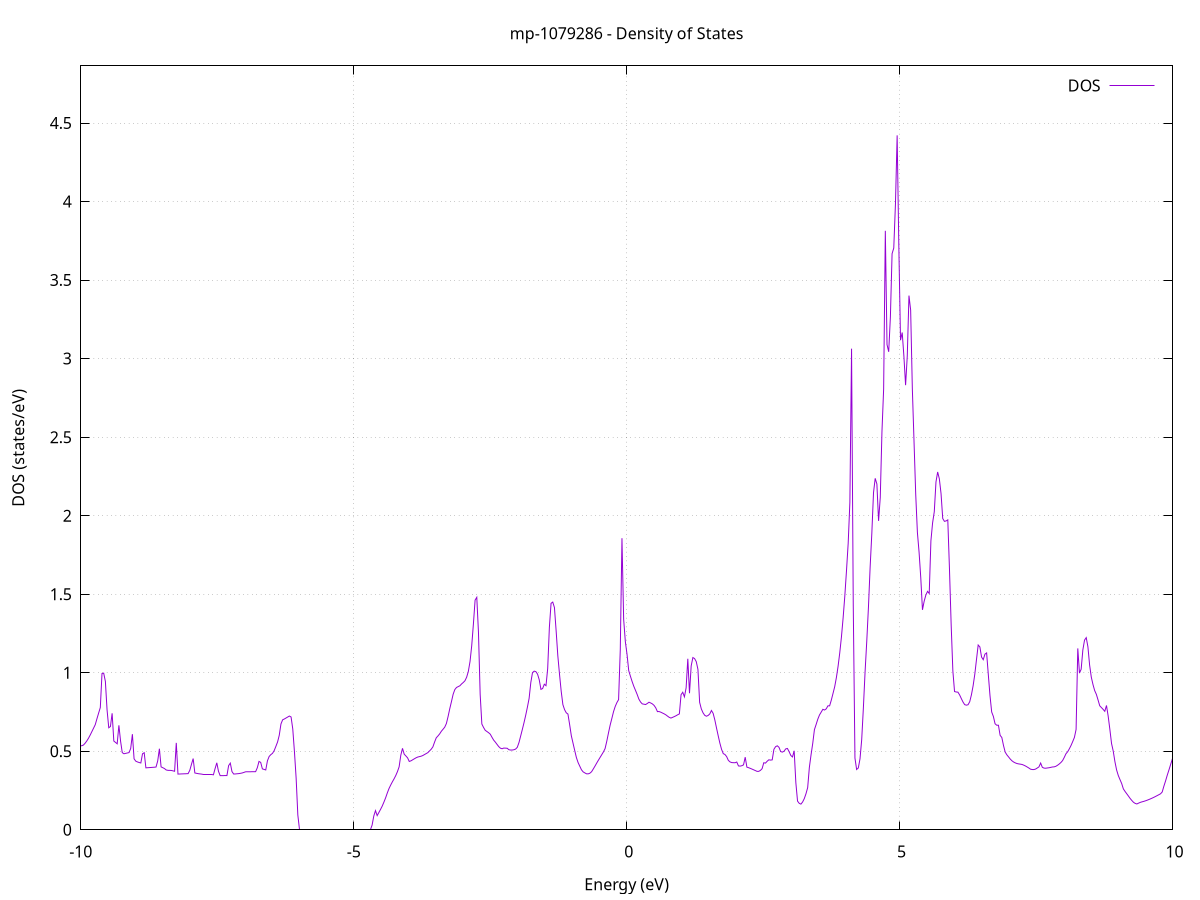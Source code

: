 set title 'mp-1079286 - Density of States'
set xlabel 'Energy (eV)'
set ylabel 'DOS (states/eV)'
set grid
set xrange [-10:10]
set yrange [0:4.864]
set xzeroaxis lt -1
set terminal png size 800,600
set output 'mp-1079286_dos_gnuplot.png'
plot '-' using 1:2 with lines title 'DOS'
-17.405400 0.000000
-17.374400 0.000000
-17.343500 0.000000
-17.312600 0.000000
-17.281700 0.000000
-17.250700 0.000000
-17.219800 0.000000
-17.188900 0.000000
-17.157900 0.000000
-17.127000 0.000000
-17.096100 0.000000
-17.065200 0.000000
-17.034200 0.000000
-17.003300 0.000000
-16.972400 0.000000
-16.941400 0.000000
-16.910500 0.000000
-16.879600 0.000000
-16.848700 0.000000
-16.817700 0.000000
-16.786800 0.000000
-16.755900 0.000000
-16.724900 0.000000
-16.694000 0.000000
-16.663100 0.000000
-16.632200 0.000000
-16.601200 0.000000
-16.570300 0.000000
-16.539400 0.000000
-16.508500 0.000000
-16.477500 0.000000
-16.446600 0.000000
-16.415700 0.000000
-16.384700 0.000000
-16.353800 0.000000
-16.322900 0.000000
-16.292000 0.000000
-16.261000 0.000000
-16.230100 0.000000
-16.199200 0.000000
-16.168200 0.000000
-16.137300 0.000000
-16.106400 0.000000
-16.075500 0.000000
-16.044500 0.000000
-16.013600 0.000000
-15.982700 0.000000
-15.951700 0.000000
-15.920800 0.000000
-15.889900 0.000000
-15.859000 0.000000
-15.828000 0.000000
-15.797100 0.000000
-15.766200 0.000000
-15.735300 0.000000
-15.704300 0.000000
-15.673400 0.000000
-15.642500 0.000000
-15.611500 0.000000
-15.580600 0.000000
-15.549700 0.000000
-15.518800 0.000000
-15.487800 0.000000
-15.456900 0.000000
-15.426000 0.000000
-15.395000 0.000000
-15.364100 0.000000
-15.333200 0.000000
-15.302300 0.000000
-15.271300 0.000000
-15.240400 0.000000
-15.209500 0.000000
-15.178600 0.000000
-15.147600 0.000000
-15.116700 0.000000
-15.085800 0.000000
-15.054800 0.000000
-15.023900 0.000000
-14.993000 0.000000
-14.962100 0.000000
-14.931100 0.000000
-14.900200 0.000000
-14.869300 0.000000
-14.838300 0.000000
-14.807400 0.000000
-14.776500 0.000000
-14.745600 0.000000
-14.714600 0.000000
-14.683700 0.000000
-14.652800 0.000000
-14.621800 0.000000
-14.590900 0.001900
-14.560000 0.155600
-14.529100 0.293800
-14.498100 0.446000
-14.467200 0.463700
-14.436300 0.481600
-14.405400 0.487100
-14.374400 0.475300
-14.343500 0.472400
-14.312600 0.488200
-14.281600 0.506300
-14.250700 0.510200
-14.219800 0.506100
-14.188900 0.505200
-14.157900 0.512900
-14.127000 0.521600
-14.096100 0.533100
-14.065100 0.546600
-14.034200 0.554600
-14.003300 0.560400
-13.972400 0.569900
-13.941400 0.580600
-13.910500 0.592000
-13.879600 0.604200
-13.848600 0.616700
-13.817700 0.641500
-13.786800 0.682800
-13.755900 0.708100
-13.724900 0.732800
-13.694000 0.757300
-13.663100 0.778300
-13.632200 0.939300
-13.601200 1.188000
-13.570300 1.261800
-13.539400 0.882500
-13.508400 0.824800
-13.477500 0.737100
-13.446600 0.649300
-13.415700 0.607600
-13.384700 0.583300
-13.353800 0.558700
-13.322900 0.521600
-13.291900 0.482500
-13.261000 0.456200
-13.230100 0.440900
-13.199200 0.425600
-13.168200 0.410200
-13.137300 0.393900
-13.106400 0.374500
-13.075400 0.355900
-13.044500 0.342700
-13.013600 0.330400
-12.982700 0.318000
-12.951700 0.305600
-12.920800 0.294200
-12.889900 0.290000
-12.859000 0.286600
-12.828000 0.273100
-12.797100 0.254600
-12.766200 0.236100
-12.735200 0.222900
-12.704300 0.241600
-12.673400 0.262300
-12.642500 0.198200
-12.611500 0.088900
-12.580600 0.003500
-12.549700 0.000000
-12.518700 0.000000
-12.487800 0.000000
-12.456900 0.000000
-12.426000 0.000000
-12.395000 0.000000
-12.364100 0.000000
-12.333200 0.000000
-12.302200 0.000000
-12.271300 0.000000
-12.240400 0.000000
-12.209500 0.000000
-12.178500 0.000000
-12.147600 0.000000
-12.116700 0.000000
-12.085800 0.000000
-12.054800 0.000000
-12.023900 0.000000
-11.993000 0.000000
-11.962000 0.000000
-11.931100 0.000000
-11.900200 0.000000
-11.869300 0.000000
-11.838300 0.000000
-11.807400 0.000000
-11.776500 0.000000
-11.745500 0.000000
-11.714600 0.000000
-11.683700 0.000000
-11.652800 0.000000
-11.621800 0.000000
-11.590900 0.000000
-11.560000 0.000000
-11.529000 0.000000
-11.498100 0.000000
-11.467200 0.000000
-11.436300 0.000000
-11.405300 0.000000
-11.374400 0.000000
-11.343500 0.000000
-11.312600 0.000000
-11.281600 0.000000
-11.250700 0.000000
-11.219800 0.000000
-11.188800 0.000000
-11.157900 0.000000
-11.127000 0.000000
-11.096100 0.000000
-11.065100 0.000000
-11.034200 0.000000
-11.003300 0.000000
-10.972300 0.000000
-10.941400 0.000000
-10.910500 0.000000
-10.879600 0.000000
-10.848600 0.000000
-10.817700 0.000000
-10.786800 0.000000
-10.755900 0.000000
-10.724900 0.000000
-10.694000 0.000000
-10.663100 0.000000
-10.632100 0.000000
-10.601200 0.000000
-10.570300 0.000000
-10.539400 0.000000
-10.508400 0.000000
-10.477500 0.000000
-10.446600 0.000000
-10.415600 0.000000
-10.384700 0.000000
-10.353800 0.000000
-10.322900 0.000000
-10.291900 0.027000
-10.261000 0.101900
-10.230100 0.179000
-10.199100 0.274300
-10.168200 0.409900
-10.137300 0.498000
-10.106400 0.533500
-10.075400 0.556300
-10.044500 0.560200
-10.013600 0.534300
-9.982700 0.535200
-9.951700 0.539500
-9.920800 0.551200
-9.889900 0.565600
-9.858900 0.582900
-9.828000 0.603000
-9.797100 0.625000
-9.766200 0.646900
-9.735200 0.669200
-9.704300 0.706700
-9.673400 0.743000
-9.642400 0.778300
-9.611500 0.995000
-9.580600 0.997400
-9.549700 0.944900
-9.518700 0.763200
-9.487800 0.649600
-9.456900 0.657400
-9.425900 0.741700
-9.395000 0.565100
-9.364100 0.556300
-9.333200 0.547500
-9.302200 0.665300
-9.271300 0.564600
-9.240400 0.491300
-9.209500 0.484100
-9.178500 0.486500
-9.147600 0.488900
-9.116700 0.491300
-9.085700 0.517800
-9.054800 0.608700
-9.023900 0.451900
-8.993000 0.436900
-8.962000 0.432000
-8.931100 0.428200
-8.900200 0.425300
-8.869200 0.483900
-8.838300 0.490700
-8.807400 0.394300
-8.776500 0.395100
-8.745500 0.395900
-8.714600 0.396700
-8.683700 0.397500
-8.652700 0.398300
-8.621800 0.399500
-8.590900 0.438300
-8.560000 0.516100
-8.529000 0.400500
-8.498100 0.395300
-8.467200 0.389900
-8.436300 0.381000
-8.405300 0.378500
-8.374400 0.378300
-8.343500 0.377700
-8.312500 0.375300
-8.281600 0.372500
-8.250700 0.553400
-8.219800 0.354700
-8.188800 0.355100
-8.157900 0.355600
-8.127000 0.356100
-8.096000 0.356500
-8.065100 0.357000
-8.034200 0.357500
-8.003300 0.378400
-7.972300 0.417100
-7.941400 0.453400
-7.910500 0.361700
-7.879500 0.359400
-7.848600 0.357200
-7.817700 0.355800
-7.786800 0.354400
-7.755800 0.352200
-7.724900 0.349900
-7.694000 0.349900
-7.663100 0.349900
-7.632100 0.349900
-7.601200 0.349900
-7.570300 0.350000
-7.539300 0.390300
-7.508400 0.426400
-7.477500 0.372400
-7.446600 0.344600
-7.415600 0.344800
-7.384700 0.344900
-7.353800 0.345100
-7.322800 0.345300
-7.291900 0.408500
-7.261000 0.424400
-7.230100 0.370400
-7.199100 0.354900
-7.168200 0.355500
-7.137300 0.356600
-7.106300 0.357700
-7.075400 0.359400
-7.044500 0.361600
-7.013600 0.365000
-6.982600 0.369100
-6.951700 0.369200
-6.920800 0.369400
-6.889900 0.369500
-6.858900 0.369700
-6.828000 0.369800
-6.797100 0.370000
-6.766100 0.395200
-6.735200 0.435200
-6.704300 0.429200
-6.673400 0.387800
-6.642400 0.384300
-6.611500 0.380900
-6.580600 0.439400
-6.549600 0.466500
-6.518700 0.478300
-6.487800 0.486700
-6.456900 0.504100
-6.425900 0.531100
-6.395000 0.559100
-6.364100 0.601700
-6.333200 0.673500
-6.302200 0.700200
-6.271300 0.705300
-6.240400 0.711600
-6.209400 0.717900
-6.178500 0.724200
-6.147600 0.718100
-6.116700 0.642000
-6.085700 0.495800
-6.054800 0.327900
-6.023900 0.094100
-5.992900 0.000000
-5.962000 0.000000
-5.931100 0.000000
-5.900200 0.000000
-5.869200 0.000000
-5.838300 0.000000
-5.807400 0.000000
-5.776400 0.000000
-5.745500 0.000000
-5.714600 0.000000
-5.683700 0.000000
-5.652700 0.000000
-5.621800 0.000000
-5.590900 0.000000
-5.560000 0.000000
-5.529000 0.000000
-5.498100 0.000000
-5.467200 0.000000
-5.436200 0.000000
-5.405300 0.000000
-5.374400 0.000000
-5.343500 0.000000
-5.312500 0.000000
-5.281600 0.000000
-5.250700 0.000000
-5.219700 0.000000
-5.188800 0.000000
-5.157900 0.000000
-5.127000 0.000000
-5.096000 0.000000
-5.065100 0.000000
-5.034200 0.000000
-5.003200 0.000000
-4.972300 0.000000
-4.941400 0.000000
-4.910500 0.000000
-4.879500 0.000000
-4.848600 0.000000
-4.817700 0.000000
-4.786800 0.000000
-4.755800 0.000000
-4.724900 0.000000
-4.694000 0.000000
-4.663000 0.030000
-4.632100 0.087900
-4.601200 0.122000
-4.570300 0.090200
-4.539300 0.110000
-4.508400 0.129800
-4.477500 0.151100
-4.446500 0.176400
-4.415600 0.203400
-4.384700 0.234400
-4.353800 0.262300
-4.322800 0.284700
-4.291900 0.305200
-4.261000 0.324200
-4.230000 0.345200
-4.199100 0.370100
-4.168200 0.400800
-4.137300 0.474900
-4.106300 0.518700
-4.075400 0.481500
-4.044500 0.470200
-4.013600 0.458000
-3.982600 0.435100
-3.951700 0.438900
-3.920800 0.445400
-3.889800 0.451900
-3.858900 0.458100
-3.828000 0.463000
-3.797100 0.465700
-3.766100 0.468400
-3.735200 0.472600
-3.704300 0.478800
-3.673300 0.485000
-3.642400 0.491100
-3.611500 0.502100
-3.580600 0.512900
-3.549600 0.527900
-3.518700 0.558400
-3.487800 0.585700
-3.456800 0.597300
-3.425900 0.610400
-3.395000 0.627000
-3.364100 0.639900
-3.333100 0.653100
-3.302200 0.676700
-3.271300 0.721000
-3.240400 0.771000
-3.209400 0.816100
-3.178500 0.863000
-3.147600 0.892700
-3.116600 0.906100
-3.085700 0.911600
-3.054800 0.917000
-3.023900 0.928600
-2.992900 0.937900
-2.962000 0.948900
-2.931100 0.971500
-2.900100 1.008600
-2.869200 1.071400
-2.838300 1.172100
-2.807400 1.309700
-2.776400 1.462200
-2.745500 1.480100
-2.714600 1.257200
-2.683600 0.862600
-2.652700 0.673400
-2.621800 0.651800
-2.590900 0.633400
-2.559900 0.625700
-2.529000 0.618000
-2.498100 0.608500
-2.467200 0.589100
-2.436200 0.570900
-2.405300 0.558000
-2.374400 0.543700
-2.343400 0.529600
-2.312500 0.519500
-2.281600 0.515900
-2.250700 0.520300
-2.219700 0.519800
-2.188800 0.519000
-2.157900 0.509900
-2.126900 0.507600
-2.096000 0.507800
-2.065100 0.509600
-2.034200 0.513900
-2.003200 0.525100
-1.972300 0.555600
-1.941400 0.597300
-1.910500 0.639300
-1.879500 0.683100
-1.848600 0.730100
-1.817700 0.781500
-1.786700 0.836900
-1.755800 0.937300
-1.724900 1.000600
-1.694000 1.010100
-1.663000 1.007000
-1.632100 0.991000
-1.601200 0.955000
-1.570200 0.893900
-1.539300 0.899300
-1.508400 0.926800
-1.477500 0.917600
-1.446500 1.026400
-1.415600 1.288600
-1.384700 1.442000
-1.353700 1.449900
-1.322800 1.415100
-1.291900 1.267500
-1.261000 1.108700
-1.230000 0.990800
-1.199100 0.882200
-1.168200 0.797100
-1.137300 0.764800
-1.106300 0.744900
-1.075400 0.736700
-1.044500 0.670100
-1.013500 0.598900
-0.982600 0.552000
-0.951700 0.505200
-0.920800 0.460100
-0.889800 0.428200
-0.858900 0.405000
-0.828000 0.382200
-0.797000 0.368700
-0.766100 0.362200
-0.735200 0.356400
-0.704300 0.356000
-0.673300 0.360200
-0.642400 0.369600
-0.611500 0.386900
-0.580500 0.405100
-0.549600 0.424000
-0.518700 0.442300
-0.487800 0.460000
-0.456800 0.477700
-0.425900 0.495400
-0.395000 0.516900
-0.364100 0.563400
-0.333100 0.616200
-0.302200 0.666200
-0.271300 0.708600
-0.240300 0.751900
-0.209400 0.785200
-0.178500 0.809900
-0.147600 0.828700
-0.116600 1.147500
-0.085700 1.856300
-0.054800 1.340400
-0.023800 1.197500
0.007100 1.116800
0.038000 1.013400
0.068900 0.978100
0.099900 0.944300
0.130800 0.913900
0.161700 0.888100
0.192700 0.861700
0.223600 0.832200
0.254500 0.813800
0.285400 0.801800
0.316400 0.799600
0.347300 0.797400
0.378200 0.804100
0.409100 0.812200
0.440100 0.807500
0.471000 0.801600
0.501900 0.792200
0.532900 0.776700
0.563800 0.752400
0.594700 0.752700
0.625600 0.748700
0.656600 0.743400
0.687500 0.738100
0.718400 0.731800
0.749400 0.723500
0.780300 0.715800
0.811200 0.711300
0.842100 0.715900
0.873100 0.720700
0.904000 0.726000
0.934900 0.732200
0.965900 0.737800
0.996800 0.860100
1.027700 0.875700
1.058600 0.846400
1.089600 0.903800
1.120500 1.089100
1.151400 0.869400
1.182300 1.043500
1.213300 1.096700
1.244200 1.090300
1.275100 1.070800
1.306100 1.021300
1.337000 0.811500
1.367900 0.769900
1.398800 0.745200
1.429800 0.729000
1.460700 0.723000
1.491600 0.727600
1.522600 0.737300
1.553500 0.759500
1.584400 0.741500
1.615300 0.699600
1.646300 0.648200
1.677200 0.598700
1.708100 0.551400
1.739100 0.511900
1.770000 0.484900
1.800900 0.479400
1.831800 0.466100
1.862800 0.442100
1.893700 0.432200
1.924600 0.427900
1.955500 0.427200
1.986500 0.426800
2.017400 0.431400
2.048300 0.406700
2.079300 0.405400
2.110200 0.407900
2.141100 0.413300
2.172000 0.462200
2.203000 0.398800
2.233900 0.395300
2.264800 0.391100
2.295800 0.386500
2.326700 0.381800
2.357600 0.376900
2.388500 0.372000
2.419500 0.371900
2.450400 0.378000
2.481300 0.388900
2.512200 0.426700
2.543200 0.424500
2.574100 0.436200
2.605000 0.445600
2.636000 0.443600
2.666900 0.445100
2.697800 0.512300
2.728700 0.529200
2.759700 0.534700
2.790600 0.525200
2.821500 0.498100
2.852500 0.494500
2.883400 0.500200
2.914300 0.515000
2.945200 0.517800
2.976200 0.497500
3.007100 0.473500
3.038000 0.463700
3.069000 0.503000
3.099900 0.299200
3.130800 0.182500
3.161700 0.168300
3.192700 0.163400
3.223600 0.176900
3.254500 0.198500
3.285400 0.229400
3.316400 0.268500
3.347300 0.397000
3.378200 0.477200
3.409200 0.550000
3.440100 0.637700
3.471000 0.670200
3.501900 0.704200
3.532900 0.731000
3.563800 0.748900
3.594700 0.767000
3.625700 0.762500
3.656600 0.770100
3.687500 0.789200
3.718400 0.789100
3.749400 0.825500
3.780300 0.867700
3.811200 0.910500
3.842200 0.968700
3.873100 1.039900
3.904000 1.126200
3.934900 1.227400
3.965900 1.349000
3.996800 1.488000
4.027700 1.650300
4.058600 1.823600
4.089600 2.085000
4.120500 3.063300
4.151400 1.435400
4.182400 0.456800
4.213300 0.383800
4.244200 0.393800
4.275100 0.451600
4.306100 0.573600
4.337000 0.776500
4.367900 1.004600
4.398900 1.200600
4.429800 1.417100
4.460700 1.671700
4.491600 1.886800
4.522600 2.146400
4.553500 2.237800
4.584400 2.201500
4.615400 1.966600
4.646300 2.115400
4.677200 2.533700
4.708100 2.805700
4.739100 3.813700
4.770000 3.089500
4.800900 3.043400
4.831800 3.265400
4.862800 3.668100
4.893700 3.704000
4.924600 3.984900
4.955600 4.421600
4.986500 3.716800
5.017400 3.117300
5.048300 3.166300
5.079300 3.015100
5.110200 2.831000
5.141100 3.016800
5.172100 3.401300
5.203000 3.309300
5.233900 2.808700
5.264800 2.472600
5.295800 2.136100
5.326700 1.892800
5.357600 1.766000
5.388600 1.603200
5.419500 1.400300
5.450400 1.455000
5.481300 1.494500
5.512300 1.518000
5.543200 1.504500
5.574100 1.839900
5.605000 1.954300
5.636000 2.025500
5.666900 2.214600
5.697800 2.278300
5.728800 2.234300
5.759700 2.140800
5.790600 1.982000
5.821500 1.963900
5.852500 1.966500
5.883400 1.973200
5.914300 1.658900
5.945300 1.303800
5.976200 1.011400
6.007100 0.880200
6.038000 0.877200
6.069000 0.876400
6.099900 0.858700
6.130800 0.835700
6.161800 0.813700
6.192700 0.796800
6.223600 0.793400
6.254500 0.796100
6.285500 0.815700
6.316400 0.859500
6.347300 0.916700
6.378200 0.990500
6.409200 1.084200
6.440100 1.176400
6.471000 1.164400
6.502000 1.099800
6.532900 1.082900
6.563800 1.118300
6.594700 1.126100
6.625700 0.988000
6.656600 0.853900
6.687500 0.749900
6.718500 0.721500
6.749400 0.675000
6.780300 0.665600
6.811200 0.665500
6.842200 0.601200
6.873100 0.587900
6.904000 0.536500
6.934900 0.494500
6.965900 0.477000
6.996800 0.463900
7.027700 0.450200
7.058700 0.439300
7.089600 0.431400
7.120500 0.425800
7.151400 0.421700
7.182400 0.419400
7.213300 0.417800
7.244200 0.415800
7.275200 0.411400
7.306100 0.406200
7.337000 0.399900
7.367900 0.393400
7.398900 0.385900
7.429800 0.383600
7.460700 0.383400
7.491700 0.386500
7.522600 0.393300
7.553500 0.400500
7.584400 0.424800
7.615400 0.397900
7.646300 0.392700
7.677200 0.391900
7.708100 0.393600
7.739100 0.395000
7.770000 0.397400
7.800900 0.399900
7.831900 0.400600
7.862800 0.404200
7.893700 0.410700
7.924600 0.418800
7.955600 0.428300
7.986500 0.440600
8.017400 0.461000
8.048400 0.484100
8.079300 0.496800
8.110200 0.515700
8.141100 0.536800
8.172100 0.561700
8.203000 0.588100
8.233900 0.638800
8.264900 1.154900
8.295800 0.997600
8.326700 1.022200
8.357600 1.144800
8.388600 1.207700
8.419500 1.223500
8.450400 1.165200
8.481300 1.049700
8.512300 0.972200
8.543200 0.924900
8.574100 0.886500
8.605100 0.862200
8.636000 0.826800
8.666900 0.789600
8.697800 0.778200
8.728800 0.766700
8.759700 0.754200
8.790600 0.791500
8.821600 0.723600
8.852500 0.639200
8.883400 0.549100
8.914300 0.500800
8.945300 0.433400
8.976200 0.380600
9.007100 0.345400
9.038100 0.319400
9.069000 0.294600
9.099900 0.260300
9.130800 0.244000
9.161800 0.229400
9.192700 0.214700
9.223600 0.199600
9.254500 0.186700
9.285500 0.175000
9.316400 0.168000
9.347300 0.164300
9.378300 0.169600
9.409200 0.174400
9.440100 0.177700
9.471000 0.180600
9.502000 0.184000
9.532900 0.187900
9.563800 0.192100
9.594800 0.196600
9.625700 0.201400
9.656600 0.206400
9.687500 0.211800
9.718500 0.217400
9.749400 0.223100
9.780300 0.228900
9.811300 0.240500
9.842200 0.277500
9.873100 0.311100
9.904000 0.347500
9.935000 0.381000
9.965900 0.416000
9.996800 0.450100
10.027700 0.440900
10.058700 0.447500
10.089600 0.455100
10.120500 0.466200
10.151500 0.475300
10.182400 0.469300
10.213300 0.459900
10.244200 0.453800
10.275200 0.449500
10.306100 0.444700
10.337000 0.441600
10.368000 0.441100
10.398900 0.447900
10.429800 0.455700
10.460700 0.464300
10.491700 0.468300
10.522600 0.473900
10.553500 0.482100
10.584500 0.494700
10.615400 0.507100
10.646300 0.526600
10.677200 0.562200
10.708200 0.597900
10.739100 0.638200
10.770000 0.681100
10.800900 0.698100
10.831900 0.720100
10.862800 0.727000
10.893700 0.742200
10.924700 0.757900
10.955600 0.783000
10.986500 0.803500
11.017400 0.827200
11.048400 0.852300
11.079300 0.867100
11.110200 0.874600
11.141200 0.874400
11.172100 0.865500
11.203000 0.872000
11.233900 0.879300
11.264900 0.885900
11.295800 0.924000
11.326700 0.913900
11.357600 0.897700
11.388600 0.917200
11.419500 0.935100
11.450400 0.953000
11.481400 0.978800
11.512300 1.003900
11.543200 1.040700
11.574100 1.077700
11.605100 1.196000
11.636000 1.265100
11.666900 1.221700
11.697900 1.129700
11.728800 1.012500
11.759700 0.951500
11.790600 0.940200
11.821600 0.937400
11.852500 0.914200
11.883400 0.927900
11.914400 0.914400
11.945300 0.910100
11.976200 0.925500
12.007100 0.933900
12.038100 0.953000
12.069000 0.913700
12.099900 0.915700
12.130800 0.909100
12.161800 0.901300
12.192700 0.917900
12.223600 0.940700
12.254600 0.965300
12.285500 0.989300
12.316400 1.064800
12.347300 1.109600
12.378300 1.086100
12.409200 1.068800
12.440100 1.060100
12.471100 1.057600
12.502000 0.985800
12.532900 0.880700
12.563800 0.841200
12.594800 0.797000
12.625700 0.736700
12.656600 0.781800
12.687600 0.691400
12.718500 0.699400
12.749400 0.814100
12.780300 0.876400
12.811300 0.967200
12.842200 1.036700
12.873100 1.075400
12.904000 0.989900
12.935000 1.035400
12.965900 0.733900
12.996800 0.657900
13.027800 0.699700
13.058700 0.714000
13.089600 0.688600
13.120500 0.685300
13.151500 0.689800
13.182400 0.703500
13.213300 0.727100
13.244300 0.854300
13.275200 0.765100
13.306100 0.775600
13.337000 0.768600
13.368000 0.747200
13.398900 0.727200
13.429800 0.720400
13.460800 0.734400
13.491700 0.743200
13.522600 0.731000
13.553500 0.704900
13.584500 0.697600
13.615400 0.700100
13.646300 0.721000
13.677200 0.705500
13.708200 0.734500
13.739100 0.772200
13.770000 0.813600
13.801000 0.839800
13.831900 0.856900
13.862800 0.877500
13.893700 0.881600
13.924700 0.889800
13.955600 0.895200
13.986500 0.906800
14.017500 0.914200
14.048400 0.908000
14.079300 0.956800
14.110200 0.982400
14.141200 1.013800
14.172100 1.032000
14.203000 1.035400
14.234000 1.026800
14.264900 1.033300
14.295800 1.034200
14.326700 1.079500
14.357700 1.097700
14.388600 1.020500
14.419500 1.036700
14.450400 1.093300
14.481400 1.145200
14.512300 1.048700
14.543200 0.988100
14.574200 1.024400
14.605100 1.057900
14.636000 1.053700
14.666900 1.116700
14.697900 1.057500
14.728800 0.986500
14.759700 0.938500
14.790700 0.977500
14.821600 1.000200
14.852500 1.009400
14.883400 0.995000
14.914400 0.993100
14.945300 1.016900
14.976200 1.054900
15.007200 1.066600
15.038100 1.099200
15.069000 1.106900
15.099900 1.103800
15.130900 1.061700
15.161800 1.049300
15.192700 1.048700
15.223600 1.070300
15.254600 1.063600
15.285500 1.039500
15.316400 1.024700
15.347400 1.021900
15.378300 1.028500
15.409200 1.013100
15.440100 0.954800
15.471100 0.942900
15.502000 0.942300
15.532900 0.961000
15.563900 0.980300
15.594800 0.963100
15.625700 0.941900
15.656600 0.935100
15.687600 0.955700
15.718500 0.975900
15.749400 0.871600
15.780300 0.908500
15.811300 0.938900
15.842200 0.924200
15.873100 0.876800
15.904100 0.845200
15.935000 0.829100
15.965900 0.758900
15.996800 0.711300
16.027800 0.661800
16.058700 0.622500
16.089600 0.595300
16.120600 0.562500
16.151500 0.541600
16.182400 0.525100
16.213300 0.503800
16.244300 0.484500
16.275200 0.473200
16.306100 0.472900
16.337100 0.471800
16.368000 0.482400
16.398900 0.524500
16.429800 0.610600
16.460800 0.697900
16.491700 0.731700
16.522600 0.717300
16.553500 0.716000
16.584500 0.733500
16.615400 0.752900
16.646300 0.772000
16.677300 0.790300
16.708200 0.823000
16.739100 0.841400
16.770000 0.836600
16.801000 0.842100
16.831900 0.883800
16.862800 0.899000
16.893800 0.914500
16.924700 0.946500
16.955600 1.179200
16.986500 1.107200
17.017500 1.063900
17.048400 1.066000
17.079300 1.057300
17.110300 1.044900
17.141200 1.047500
17.172100 1.073100
17.203000 1.103800
17.234000 1.057200
17.264900 0.952700
17.295800 0.920300
17.326700 0.883500
17.357700 0.879000
17.388600 0.816000
17.419500 0.835200
17.450500 0.852500
17.481400 0.891000
17.512300 0.938900
17.543200 0.990000
17.574200 1.034200
17.605100 1.074500
17.636000 1.188400
17.667000 1.183800
17.697900 1.085800
17.728800 1.058200
17.759700 1.025100
17.790700 0.992600
17.821600 0.961800
17.852500 0.913100
17.883500 0.850300
17.914400 0.799400
17.945300 0.767000
17.976200 0.746000
18.007200 0.744200
18.038100 0.719800
18.069000 0.704600
18.099900 0.642000
18.130900 0.561200
18.161800 0.533000
18.192700 0.552500
18.223700 0.619600
18.254600 0.618200
18.285500 0.621100
18.316400 0.634400
18.347400 0.677400
18.378300 0.713200
18.409200 0.756800
18.440200 0.807000
18.471100 0.934800
18.502000 0.909500
18.532900 0.903900
18.563900 0.919900
18.594800 0.945400
18.625700 0.962000
18.656700 1.023400
18.687600 0.948400
18.718500 0.944200
18.749400 0.939800
18.780400 0.937500
18.811300 0.938700
18.842200 0.926200
18.873100 0.913900
18.904100 0.912800
18.935000 0.924200
18.965900 0.950600
18.996900 0.953500
19.027800 0.959000
19.058700 0.953600
19.089600 0.952400
19.120600 0.942700
19.151500 0.926900
19.182400 0.908900
19.213400 0.911600
19.244300 0.952800
19.275200 0.933900
19.306100 0.926300
19.337100 0.926800
19.368000 0.971100
19.398900 1.166500
19.429900 1.446400
19.460800 1.242200
19.491700 1.146600
19.522600 1.028000
19.553600 0.927200
19.584500 0.879400
19.615400 0.825800
19.646300 0.798100
19.677300 0.772700
19.708200 0.750700
19.739100 0.737600
19.770100 0.738700
19.801000 0.745600
19.831900 0.765500
19.862800 0.756600
19.893800 0.762100
19.924700 0.773900
19.955600 0.791100
19.986600 0.810500
20.017500 0.824300
20.048400 0.830000
20.079300 0.836000
20.110300 0.844700
20.141200 0.840200
20.172100 0.814300
20.203100 0.773400
20.234000 0.765700
20.264900 0.762800
20.295800 0.759900
20.326800 0.743200
20.357700 0.730600
20.388600 0.721200
20.419500 0.728300
20.450500 0.773700
20.481400 0.819000
20.512300 0.785400
20.543300 0.775300
20.574200 0.766100
20.605100 0.752600
20.636000 0.735900
20.667000 0.717500
20.697900 0.703400
20.728800 0.693200
20.759800 0.682300
20.790700 0.667200
20.821600 0.653100
20.852500 0.643600
20.883500 0.631600
20.914400 0.625400
20.945300 0.619400
20.976200 0.618300
21.007200 0.621800
21.038100 0.627400
21.069000 0.632900
21.100000 0.638600
21.130900 0.640800
21.161800 0.642900
21.192700 0.643900
21.223700 0.642800
21.254600 0.650800
21.285500 0.659300
21.316500 0.671500
21.347400 0.687200
21.378300 0.718800
21.409200 0.757400
21.440200 0.755900
21.471100 0.772800
21.502000 0.765200
21.533000 0.764900
21.563900 0.770100
21.594800 0.772400
21.625700 0.771500
21.656700 0.768200
21.687600 0.762600
21.718500 0.763700
21.749400 0.767900
21.780400 0.758700
21.811300 0.756300
21.842200 0.762900
21.873200 0.771700
21.904100 0.755600
21.935000 0.743300
21.965900 0.768700
21.996900 0.777900
22.027800 0.796400
22.058700 0.812500
22.089700 0.812600
22.120600 0.810000
22.151500 0.784700
22.182400 0.760500
22.213400 0.732600
22.244300 0.689000
22.275200 0.638100
22.306200 0.590100
22.337100 0.549700
22.368000 0.548100
22.398900 0.541400
22.429900 0.532600
22.460800 0.516600
22.491700 0.531100
22.522600 0.552800
22.553600 0.601600
22.584500 0.655100
22.615400 0.703200
22.646400 0.737000
22.677300 0.754300
22.708200 0.763500
22.739100 0.778700
22.770100 0.806600
22.801000 0.843400
22.831900 0.896200
22.862900 0.947600
22.893800 0.853700
22.924700 0.709400
22.955600 0.700900
22.986600 0.697700
23.017500 0.693900
23.048400 0.702000
23.079400 0.733200
23.110300 0.794700
23.141200 0.848900
23.172100 0.893700
23.203100 0.933900
23.234000 0.964800
23.264900 0.959500
23.295800 0.934300
23.326800 0.964800
23.357700 0.946600
23.388600 0.973300
23.419600 1.031300
23.450500 1.048000
23.481400 1.082500
23.512300 1.103000
23.543300 1.111400
23.574200 1.137300
23.605100 1.170700
23.636100 1.185200
23.667000 1.204700
23.697900 1.117800
23.728800 1.078200
23.759800 1.039000
23.790700 0.999300
23.821600 0.927300
23.852600 0.846100
23.883500 0.778400
23.914400 0.723400
23.945300 0.748300
23.976300 0.768900
24.007200 0.768900
24.038100 0.807900
24.069000 0.830800
24.100000 0.884800
24.130900 0.970700
24.161800 1.063900
24.192800 1.164900
24.223700 1.286500
24.254600 1.460500
24.285500 1.594000
24.316500 1.623200
24.347400 1.667600
24.378300 1.871700
24.409300 1.945700
24.440200 1.862600
24.471100 1.655800
24.502000 1.529800
24.533000 1.450600
24.563900 1.376500
24.594800 1.311900
24.625800 1.137100
24.656700 1.107800
24.687600 1.030400
24.718500 0.982300
24.749500 1.005900
24.780400 1.048400
24.811300 0.968500
24.842200 1.029200
24.873200 1.080900
24.904100 1.078400
24.935000 1.101800
24.966000 1.132400
24.996900 1.165400
25.027800 1.203300
25.058700 1.252500
25.089700 1.306000
25.120600 1.359600
25.151500 1.392500
25.182500 1.430200
25.213400 1.464200
25.244300 1.442600
25.275200 1.426000
25.306200 1.396600
25.337100 1.341400
25.368000 1.315200
25.398900 1.246200
25.429900 1.189800
25.460800 1.187600
25.491700 1.194500
25.522700 1.197900
25.553600 1.162500
25.584500 1.128900
25.615400 1.093300
25.646400 1.078000
25.677300 1.085200
25.708200 1.074400
25.739200 1.022300
25.770100 0.983900
25.801000 0.962800
25.831900 0.937700
25.862900 0.936200
25.893800 0.963900
25.924700 0.999500
25.955700 1.039300
25.986600 1.034600
26.017500 0.998900
26.048400 1.033400
26.079400 1.069700
26.110300 1.073300
26.141200 1.073400
26.172100 1.065500
26.203100 1.050500
26.234000 1.038900
26.264900 1.023700
26.295900 1.038900
26.326800 1.055500
26.357700 1.086400
26.388600 1.138800
26.419600 1.225600
26.450500 1.308000
26.481400 1.342700
26.512400 1.390000
26.543300 1.488100
26.574200 1.423800
26.605100 1.388600
26.636100 1.371100
26.667000 1.350500
26.697900 1.347900
26.728900 1.349500
26.759800 1.348400
26.790700 1.349700
26.821600 1.437200
26.852600 1.367100
26.883500 1.286200
26.914400 1.309100
26.945300 1.278300
26.976300 1.246800
27.007200 1.231900
27.038100 1.173500
27.069100 1.176200
27.100000 1.160600
27.130900 1.106400
27.161800 1.079000
27.192800 1.067000
27.223700 1.091600
27.254600 1.165200
27.285600 1.286500
27.316500 1.250800
27.347400 1.186300
27.378300 1.138400
27.409300 1.087500
27.440200 1.066800
27.471100 1.060900
27.502100 1.049600
27.533000 1.037100
27.563900 1.028300
27.594800 1.022600
27.625800 1.011100
27.656700 1.006400
27.687600 0.987200
27.718500 0.970900
27.749500 0.950400
27.780400 0.953300
27.811300 0.953500
27.842300 0.980900
27.873200 1.067700
27.904100 1.088400
27.935000 1.062500
27.966000 1.072500
27.996900 1.090000
28.027800 1.091400
28.058800 1.088500
28.089700 1.082700
28.120600 1.135000
28.151500 1.128300
28.182500 1.130100
28.213400 1.193800
28.244300 1.254800
28.275300 1.236900
28.306200 1.184500
28.337100 1.195000
28.368000 1.218400
28.399000 1.270100
28.429900 1.343400
28.460800 1.383200
28.491700 1.413500
28.522700 1.396000
28.553600 1.396500
28.584500 1.396900
28.615500 1.375800
28.646400 1.397600
28.677300 1.437800
28.708200 1.475300
28.739200 1.382600
28.770100 1.385500
28.801000 1.451600
28.832000 1.527600
28.862900 1.654300
28.893800 1.639700
28.924700 1.645100
28.955700 1.646100
28.986600 1.585900
29.017500 1.602400
29.048500 1.664800
29.079400 1.744900
29.110300 1.638000
29.141200 1.528300
29.172200 1.481400
29.203100 1.434200
29.234000 1.385700
29.264900 1.286500
29.295900 1.178200
29.326800 1.050500
29.357700 0.984300
29.388700 0.982200
29.419600 0.986600
29.450500 0.983700
29.481400 0.975600
29.512400 0.996900
29.543300 1.076600
29.574200 1.109900
29.605200 1.076600
29.636100 1.082500
29.667000 1.094700
29.697900 1.091500
29.728900 1.106900
29.759800 1.141000
29.790700 1.180100
29.821600 1.235400
29.852600 1.286700
29.883500 1.346200
29.914400 1.443000
29.945400 1.446500
29.976300 1.441700
30.007200 1.325500
30.038100 1.250100
30.069100 1.210700
30.100000 1.184200
30.130900 1.175900
30.161900 1.131300
30.192800 1.095900
30.223700 1.061100
30.254600 1.006800
30.285600 1.002000
30.316500 1.000200
30.347400 0.991500
30.378400 1.006800
30.409300 1.024000
30.440200 1.068400
30.471100 1.151200
30.502100 1.222800
30.533000 1.278700
30.563900 1.324800
30.594800 1.365200
30.625800 1.384900
30.656700 1.416600
30.687600 1.400900
30.718600 1.475900
30.749500 1.549800
30.780400 1.508600
30.811300 1.438000
30.842300 1.432200
30.873200 1.443700
30.904100 1.413900
30.935100 1.325300
30.966000 1.230700
30.996900 1.147200
31.027800 1.132500
31.058800 1.132900
31.089700 1.192300
31.120600 1.338700
31.151600 1.446500
31.182500 1.477400
31.213400 1.423200
31.244300 1.352500
31.275300 1.341200
31.306200 1.279800
31.337100 1.286100
31.368000 1.285800
31.399000 1.276900
31.429900 1.258400
31.460800 1.282400
31.491800 1.259100
31.522700 1.173600
31.553600 1.136300
31.584500 1.100400
31.615500 1.067400
31.646400 1.030600
31.677300 1.040700
31.708300 1.055900
31.739200 1.050800
31.770100 1.049300
31.801000 1.080300
31.832000 1.048300
31.862900 0.993700
31.893800 0.960300
31.924800 0.938900
31.955700 0.935500
31.986600 0.942000
32.017500 0.971400
32.048500 0.990600
32.079400 1.014200
32.110300 1.033200
32.141200 1.055900
32.172200 1.092600
32.203100 1.116700
32.234000 1.149400
32.265000 1.164700
32.295900 1.177800
32.326800 1.186100
32.357700 1.198700
32.388700 1.316000
32.419600 1.359400
32.450500 1.234500
32.481500 1.113400
32.512400 1.026000
32.543300 0.984200
32.574200 0.957600
32.605200 0.904200
32.636100 0.861800
32.667000 0.842800
32.698000 0.832400
32.728900 0.863700
32.759800 0.945900
32.790700 1.040300
32.821700 1.099200
32.852600 1.105200
32.883500 1.102400
32.914400 1.150200
32.945400 1.156100
32.976300 1.185900
33.007200 1.144200
33.038200 1.101400
33.069100 1.091000
33.100000 1.087100
33.130900 1.099600
33.161900 1.120800
33.192800 1.127400
33.223700 1.128700
33.254700 1.137200
33.285600 1.139200
33.316500 1.127100
33.347400 1.115100
33.378400 1.078700
33.409300 1.070300
33.440200 1.114000
33.471200 1.475000
33.502100 0.919300
33.533000 0.904500
33.563900 0.901300
33.594900 0.916100
33.625800 0.918400
33.656700 0.920700
33.687600 0.921400
33.718600 0.927400
33.749500 0.936300
33.780400 0.943300
33.811400 0.932100
33.842300 0.920500
33.873200 0.918700
33.904100 0.923000
33.935100 0.938300
33.966000 0.960600
33.996900 1.014300
34.027900 1.023300
34.058800 1.027100
34.089700 1.008200
34.120600 1.008000
34.151600 1.044400
34.182500 1.069800
34.213400 1.046300
34.244300 1.051700
34.275300 1.069100
34.306200 1.075300
34.337100 1.084600
34.368100 1.135000
34.399000 1.169200
34.429900 1.209600
34.460800 1.263400
34.491800 1.389500
34.522700 1.315200
34.553600 1.415000
34.584600 1.460300
34.615500 1.522400
34.646400 1.565500
34.677300 1.539700
34.708300 1.451800
34.739200 1.386600
34.770100 1.335800
34.801100 1.279900
34.832000 1.220700
34.862900 1.161300
34.893800 1.102000
34.924800 1.036800
34.955700 0.980400
34.986600 0.927500
35.017500 0.893600
35.048500 0.868500
35.079400 0.843300
35.110300 0.844200
35.141300 0.839200
35.172200 0.830000
35.203100 0.824900
35.234000 0.816900
35.265000 0.835300
35.295900 0.881500
35.326800 0.931100
35.357800 1.024600
35.388700 1.067400
35.419600 1.098600
35.450500 1.096100
35.481500 1.115900
35.512400 1.134700
35.543300 1.147400
35.574300 1.171900
35.605200 1.198300
35.636100 1.248400
35.667000 1.185500
35.698000 1.155300
35.728900 1.092300
35.759800 1.093500
35.790700 1.051400
35.821700 1.038900
35.852600 1.047800
35.883500 1.076000
35.914500 1.136700
35.945400 1.232500
35.976300 1.354900
36.007200 1.360800
36.038200 1.355700
36.069100 1.327800
36.100000 1.297700
36.131000 1.246300
36.161900 1.202100
36.192800 1.159300
36.223700 1.133800
36.254700 1.151500
36.285600 1.156900
36.316500 1.142600
36.347500 1.122000
36.378400 1.104700
36.409300 1.107400
36.440200 1.098900
36.471200 1.087600
36.502100 1.073700
36.533000 1.055700
36.563900 1.027100
36.594900 1.022200
36.625800 1.003900
36.656700 0.991500
36.687700 0.981200
36.718600 0.973000
36.749500 0.979800
36.780400 1.005200
36.811400 1.016100
36.842300 1.031700
36.873200 1.055800
36.904200 1.094500
36.935100 1.129300
36.966000 1.161300
36.996900 1.173200
37.027900 1.150900
37.058800 1.119400
37.089700 1.096100
37.120700 1.063000
37.151600 1.015600
37.182500 1.004000
37.213400 0.985100
37.244400 0.970400
37.275300 0.959200
37.306200 0.970800
37.337100 1.007700
37.368100 1.037600
37.399000 1.071900
37.429900 1.105400
37.460900 1.141200
37.491800 1.171300
37.522700 1.228500
37.553600 1.205500
37.584600 1.159900
37.615500 1.115800
37.646400 1.074800
37.677400 1.061500
37.708300 1.045400
37.739200 1.053800
37.770100 1.030000
37.801100 1.023900
37.832000 1.026100
37.862900 1.026400
37.893900 1.035900
37.924800 1.072100
37.955700 1.076300
37.986600 1.140000
38.017600 1.178500
38.048500 1.297600
38.079400 1.260000
38.110300 1.316500
38.141300 1.362300
38.172200 1.390900
38.203100 1.408600
38.234100 1.413500
38.265000 1.397600
38.295900 1.391300
38.326800 1.364700
38.357800 1.323500
38.388700 1.290600
38.419600 1.288100
38.450600 1.262300
38.481500 1.223500
38.512400 1.192600
38.543300 1.172800
38.574300 1.152800
38.605200 1.120200
38.636100 1.075900
38.667000 1.050900
38.698000 1.045500
38.728900 1.038600
38.759800 1.019300
38.790800 0.995200
38.821700 0.991400
38.852600 0.989000
38.883500 0.990000
38.914500 1.003400
38.945400 1.021500
38.976300 1.042100
39.007300 1.069400
39.038200 1.115800
39.069100 1.155900
39.100000 1.215600
39.131000 1.284800
39.161900 1.400500
39.192800 1.568600
39.223800 1.643000
39.254700 1.745400
39.285600 1.616100
39.316500 1.533300
39.347500 1.618700
39.378400 1.615100
39.409300 1.642700
39.440200 1.706900
39.471200 1.748600
39.502100 1.822200
39.533000 1.694200
39.564000 1.720500
39.594900 1.773200
39.625800 1.750700
39.656700 1.816700
39.687700 1.973700
39.718600 2.279000
39.749500 2.806200
39.780500 4.028400
39.811400 4.245200
39.842300 4.777600
39.873200 3.744300
39.904200 4.452400
39.935100 5.039600
39.966000 5.759000
39.997000 5.692100
40.027900 4.804800
40.058800 5.616700
40.089700 3.678700
40.120700 3.156900
40.151600 2.401900
40.182500 2.235500
40.213400 2.238800
40.244400 2.381500
40.275300 1.832400
40.306200 1.401600
40.337200 1.146400
40.368100 1.020900
40.399000 0.930000
40.429900 0.785100
40.460900 0.641700
40.491800 0.518900
40.522700 0.433200
40.553700 0.374500
40.584600 0.330900
40.615500 0.293300
40.646400 0.263000
40.677400 0.205400
40.708300 0.157200
40.739200 0.123400
40.770200 0.106100
40.801100 0.094000
40.832000 0.084400
40.862900 0.076000
40.893900 0.068800
40.924800 0.062400
40.955700 0.056200
40.986600 0.050300
41.017600 0.044600
41.048500 0.039100
41.079400 0.033900
41.110400 0.029000
41.141300 0.025000
41.172200 0.022000
41.203100 0.019300
41.234100 0.016600
41.265000 0.014100
41.295900 0.011800
41.326900 0.009700
41.357800 0.007800
41.388700 0.006000
41.419600 0.004500
41.450600 0.003200
41.481500 0.002100
41.512400 0.001200
41.543400 0.000500
41.574300 0.000000
41.605200 0.000000
41.636100 0.000000
41.667100 0.000000
41.698000 0.000000
41.728900 0.000000
41.759800 0.000000
41.790800 0.000000
41.821700 0.000000
41.852600 0.000000
41.883600 0.000000
41.914500 0.000000
41.945400 0.000000
41.976300 0.000000
42.007300 0.000000
42.038200 0.000000
42.069100 0.000000
42.100100 0.000000
42.131000 0.000000
42.161900 0.000000
42.192800 0.000000
42.223800 0.000000
42.254700 0.000000
42.285600 0.000000
42.316600 0.000000
42.347500 0.000000
42.378400 0.000000
42.409300 0.000000
42.440300 0.000000
42.471200 0.000000
42.502100 0.000000
42.533000 0.000000
42.564000 0.000000
42.594900 0.000000
42.625800 0.000000
42.656800 0.000000
42.687700 0.000000
42.718600 0.000000
42.749500 0.000000
42.780500 0.000000
42.811400 0.000000
42.842300 0.000000
42.873300 0.000000
42.904200 0.000000
42.935100 0.000000
42.966000 0.000000
42.997000 0.000000
43.027900 0.000000
43.058800 0.000000
43.089700 0.000000
43.120700 0.000000
43.151600 0.000000
43.182500 0.000000
43.213500 0.000000
43.244400 0.000000
43.275300 0.000000
43.306200 0.000000
43.337200 0.000000
43.368100 0.000000
43.399000 0.000000
43.430000 0.000000
43.460900 0.000000
43.491800 0.000000
43.522700 0.000000
43.553700 0.000000
43.584600 0.000000
43.615500 0.000000
43.646500 0.000000
43.677400 0.000000
43.708300 0.000000
43.739200 0.000000
43.770200 0.000000
43.801100 0.000000
43.832000 0.000000
43.862900 0.000000
43.893900 0.000000
43.924800 0.000000
43.955700 0.000000
43.986700 0.000000
44.017600 0.000000
44.048500 0.000000
44.079400 0.000000
44.110400 0.000000
44.141300 0.000000
44.172200 0.000000
44.203200 0.000000
44.234100 0.000000
44.265000 0.000000
44.295900 0.000000
44.326900 0.000000
44.357800 0.000000
44.388700 0.000000
44.419700 0.000000
44.450600 0.000000
e
